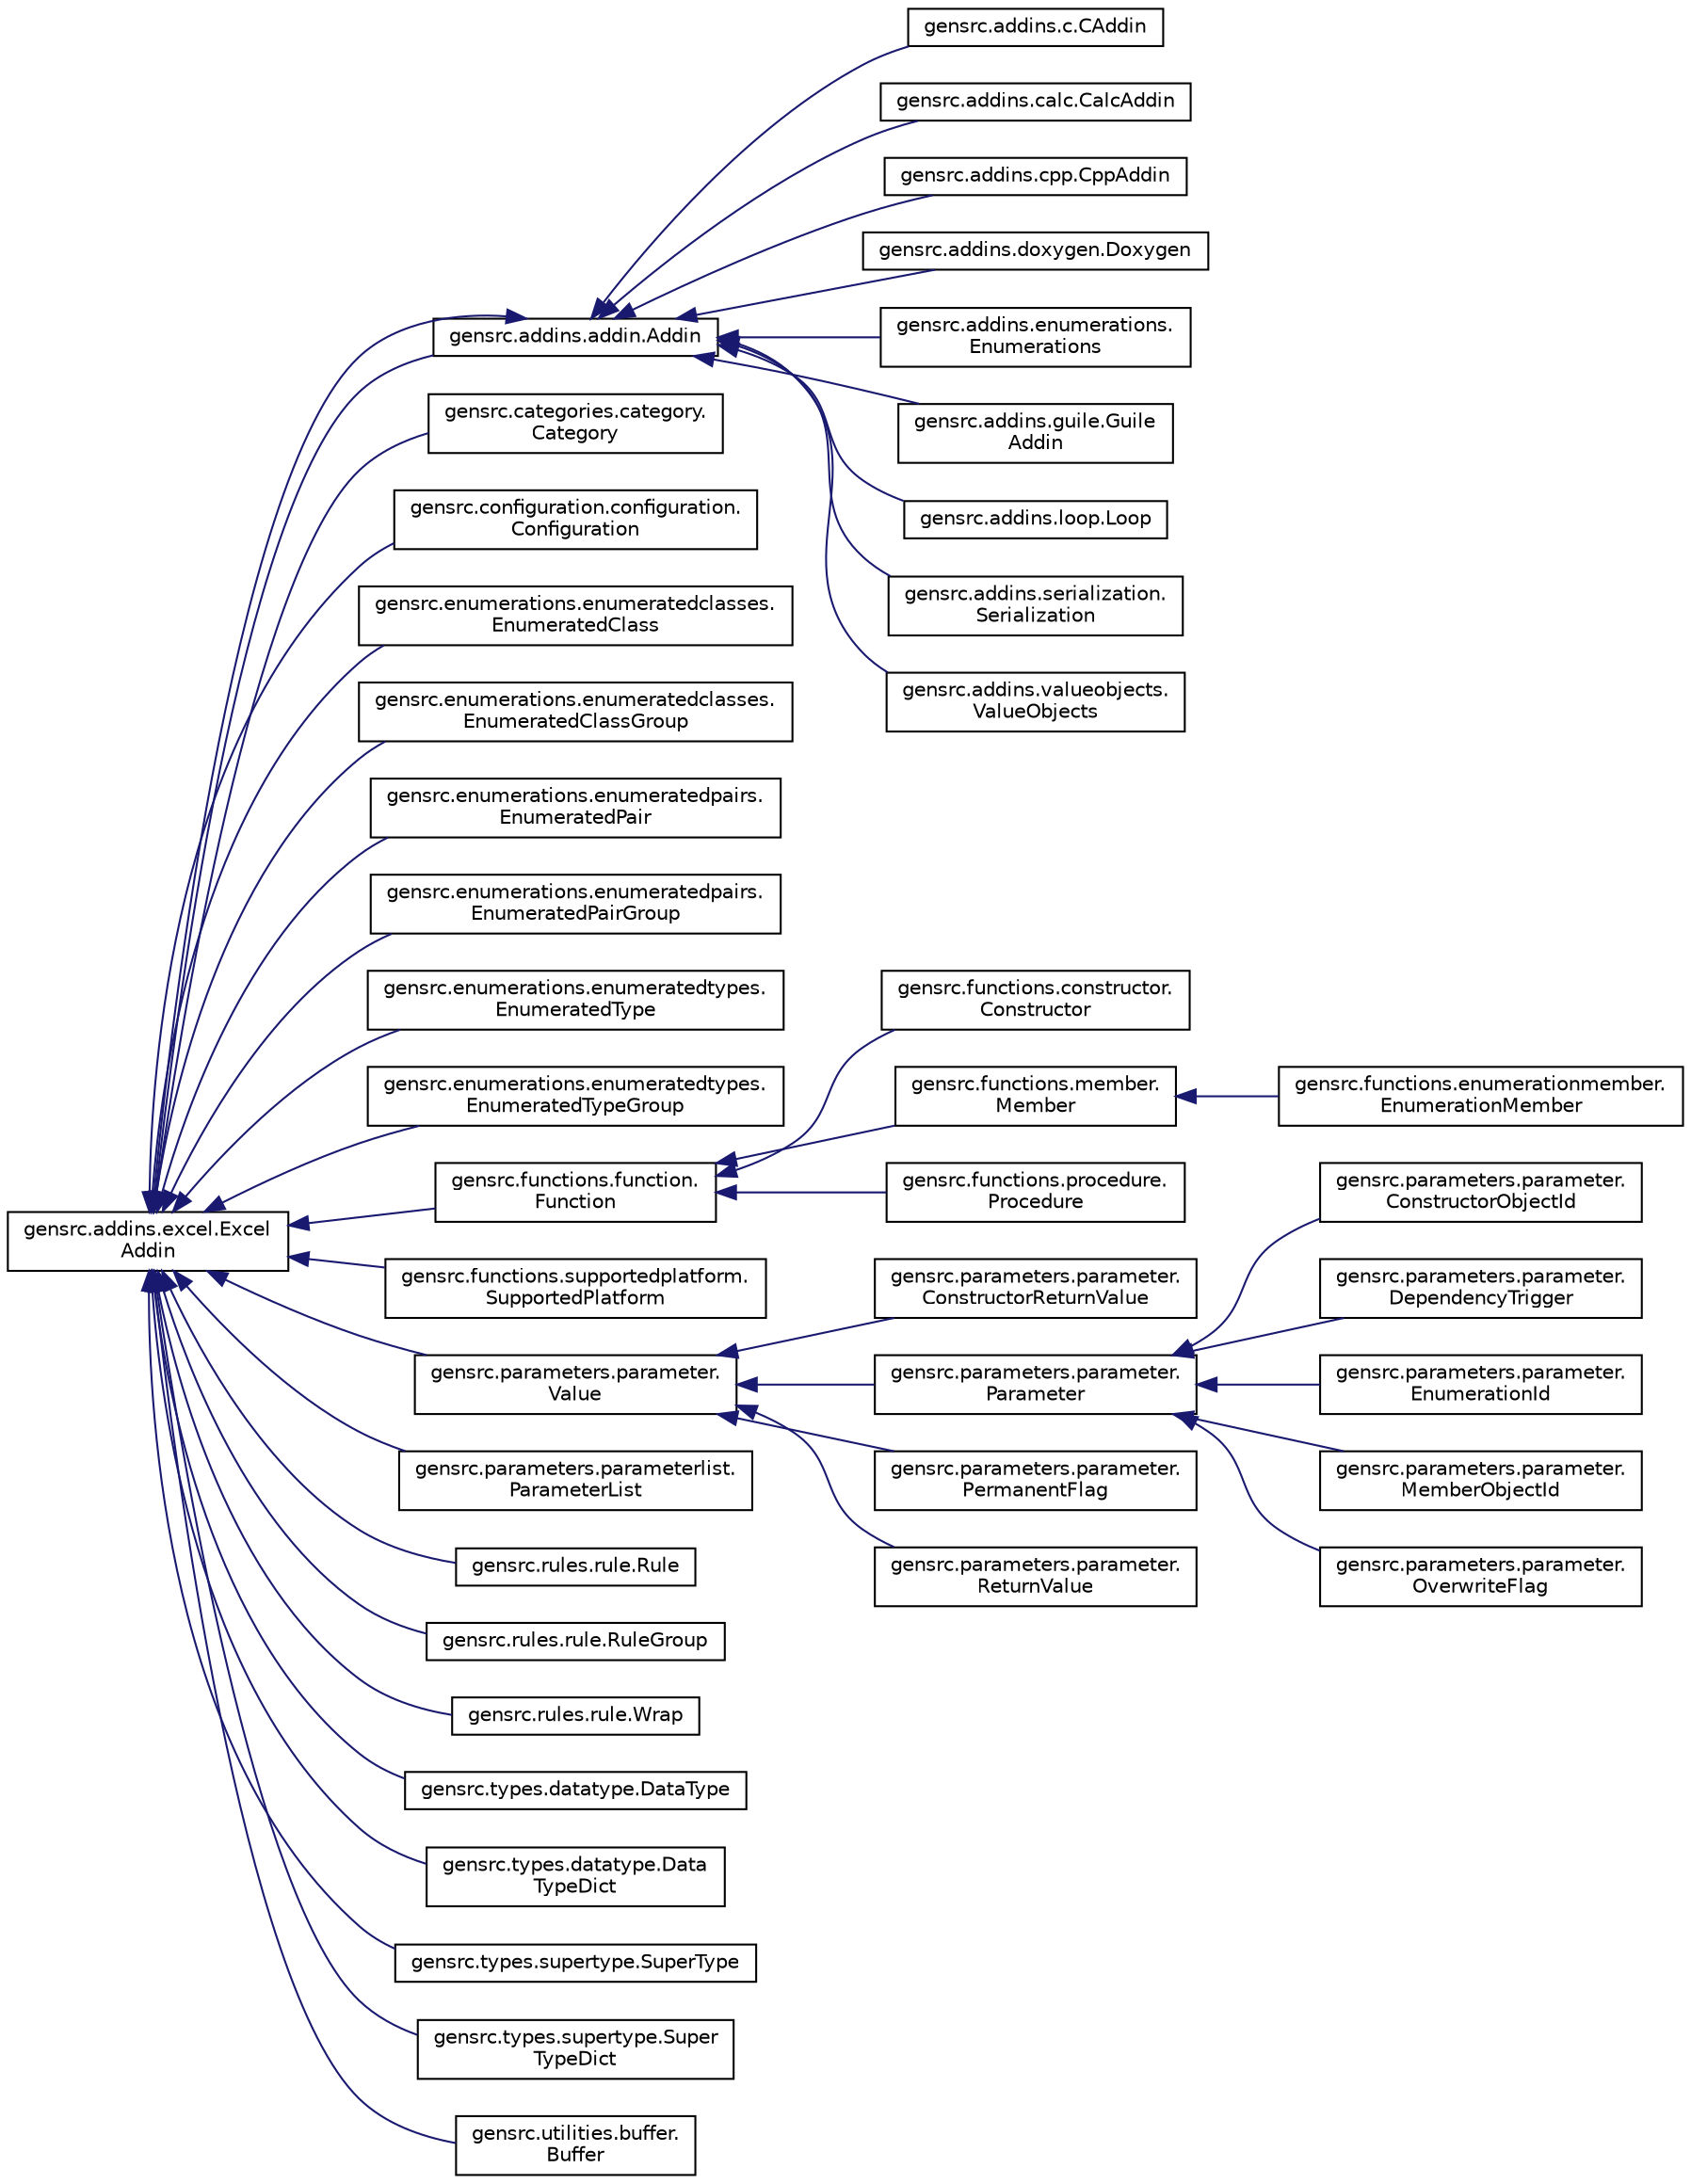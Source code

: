 digraph "Graphical Class Hierarchy"
{
  edge [fontname="Helvetica",fontsize="10",labelfontname="Helvetica",labelfontsize="10"];
  node [fontname="Helvetica",fontsize="10",shape=record];
  rankdir="LR";
  Node6 [label="Serializable",height=0.2,width=0.4,color="grey75", fillcolor="white", style="filled"];
  Node6 -> Node0 [dir="back",color="midnightblue",fontsize="10",style="solid",fontname="Helvetica"];
  Node0 [label="gensrc.addins.addin.Addin",height=0.2,width=0.4,color="black", fillcolor="white", style="filled",URL="$classgensrc_1_1addins_1_1addin_1_1_addin.html"];
  Node0 -> Node1 [dir="back",color="midnightblue",fontsize="10",style="solid",fontname="Helvetica"];
  Node1 [label="gensrc.addins.c.CAddin",height=0.2,width=0.4,color="black", fillcolor="white", style="filled",URL="$classgensrc_1_1addins_1_1c_1_1_c_addin.html"];
  Node0 -> Node2 [dir="back",color="midnightblue",fontsize="10",style="solid",fontname="Helvetica"];
  Node2 [label="gensrc.addins.calc.CalcAddin",height=0.2,width=0.4,color="black", fillcolor="white", style="filled",URL="$classgensrc_1_1addins_1_1calc_1_1_calc_addin.html"];
  Node0 -> Node3 [dir="back",color="midnightblue",fontsize="10",style="solid",fontname="Helvetica"];
  Node3 [label="gensrc.addins.cpp.CppAddin",height=0.2,width=0.4,color="black", fillcolor="white", style="filled",URL="$classgensrc_1_1addins_1_1cpp_1_1_cpp_addin.html"];
  Node0 -> Node4 [dir="back",color="midnightblue",fontsize="10",style="solid",fontname="Helvetica"];
  Node4 [label="gensrc.addins.doxygen.Doxygen",height=0.2,width=0.4,color="black", fillcolor="white", style="filled",URL="$classgensrc_1_1addins_1_1doxygen_1_1_doxygen.html"];
  Node0 -> Node5 [dir="back",color="midnightblue",fontsize="10",style="solid",fontname="Helvetica"];
  Node5 [label="gensrc.addins.enumerations.\lEnumerations",height=0.2,width=0.4,color="black", fillcolor="white", style="filled",URL="$classgensrc_1_1addins_1_1enumerations_1_1_enumerations.html"];
  Node0 -> Node6 [dir="back",color="midnightblue",fontsize="10",style="solid",fontname="Helvetica"];
  Node6 [label="gensrc.addins.excel.Excel\lAddin",height=0.2,width=0.4,color="black", fillcolor="white", style="filled",URL="$classgensrc_1_1addins_1_1excel_1_1_excel_addin.html"];
  Node0 -> Node7 [dir="back",color="midnightblue",fontsize="10",style="solid",fontname="Helvetica"];
  Node7 [label="gensrc.addins.guile.Guile\lAddin",height=0.2,width=0.4,color="black", fillcolor="white", style="filled",URL="$classgensrc_1_1addins_1_1guile_1_1_guile_addin.html"];
  Node0 -> Node8 [dir="back",color="midnightblue",fontsize="10",style="solid",fontname="Helvetica"];
  Node8 [label="gensrc.addins.loop.Loop",height=0.2,width=0.4,color="black", fillcolor="white", style="filled",URL="$classgensrc_1_1addins_1_1loop_1_1_loop.html"];
  Node0 -> Node9 [dir="back",color="midnightblue",fontsize="10",style="solid",fontname="Helvetica"];
  Node9 [label="gensrc.addins.serialization.\lSerialization",height=0.2,width=0.4,color="black", fillcolor="white", style="filled",URL="$classgensrc_1_1addins_1_1serialization_1_1_serialization.html"];
  Node0 -> Node10 [dir="back",color="midnightblue",fontsize="10",style="solid",fontname="Helvetica"];
  Node10 [label="gensrc.addins.valueobjects.\lValueObjects",height=0.2,width=0.4,color="black", fillcolor="white", style="filled",URL="$classgensrc_1_1addins_1_1valueobjects_1_1_value_objects.html"];
  Node6 -> Node18 [dir="back",color="midnightblue",fontsize="10",style="solid",fontname="Helvetica"];
  Node18 [label="gensrc.categories.category.\lCategory",height=0.2,width=0.4,color="black", fillcolor="white", style="filled",URL="$classgensrc_1_1categories_1_1category_1_1_category.html"];
  Node6 -> Node19 [dir="back",color="midnightblue",fontsize="10",style="solid",fontname="Helvetica"];
  Node19 [label="gensrc.configuration.configuration.\lConfiguration",height=0.2,width=0.4,color="black", fillcolor="white", style="filled",URL="$classgensrc_1_1configuration_1_1configuration_1_1_configuration.html"];
  Node6 -> Node20 [dir="back",color="midnightblue",fontsize="10",style="solid",fontname="Helvetica"];
  Node20 [label="gensrc.enumerations.enumeratedclasses.\lEnumeratedClass",height=0.2,width=0.4,color="black", fillcolor="white", style="filled",URL="$classgensrc_1_1enumerations_1_1enumeratedclasses_1_1_enumerated_class.html"];
  Node6 -> Node21 [dir="back",color="midnightblue",fontsize="10",style="solid",fontname="Helvetica"];
  Node21 [label="gensrc.enumerations.enumeratedclasses.\lEnumeratedClassGroup",height=0.2,width=0.4,color="black", fillcolor="white", style="filled",URL="$classgensrc_1_1enumerations_1_1enumeratedclasses_1_1_enumerated_class_group.html"];
  Node6 -> Node22 [dir="back",color="midnightblue",fontsize="10",style="solid",fontname="Helvetica"];
  Node22 [label="gensrc.enumerations.enumeratedpairs.\lEnumeratedPair",height=0.2,width=0.4,color="black", fillcolor="white", style="filled",URL="$classgensrc_1_1enumerations_1_1enumeratedpairs_1_1_enumerated_pair.html"];
  Node6 -> Node23 [dir="back",color="midnightblue",fontsize="10",style="solid",fontname="Helvetica"];
  Node23 [label="gensrc.enumerations.enumeratedpairs.\lEnumeratedPairGroup",height=0.2,width=0.4,color="black", fillcolor="white", style="filled",URL="$classgensrc_1_1enumerations_1_1enumeratedpairs_1_1_enumerated_pair_group.html"];
  Node6 -> Node24 [dir="back",color="midnightblue",fontsize="10",style="solid",fontname="Helvetica"];
  Node24 [label="gensrc.enumerations.enumeratedtypes.\lEnumeratedType",height=0.2,width=0.4,color="black", fillcolor="white", style="filled",URL="$classgensrc_1_1enumerations_1_1enumeratedtypes_1_1_enumerated_type.html"];
  Node6 -> Node25 [dir="back",color="midnightblue",fontsize="10",style="solid",fontname="Helvetica"];
  Node25 [label="gensrc.enumerations.enumeratedtypes.\lEnumeratedTypeGroup",height=0.2,width=0.4,color="black", fillcolor="white", style="filled",URL="$classgensrc_1_1enumerations_1_1enumeratedtypes_1_1_enumerated_type_group.html"];
  Node6 -> Node26 [dir="back",color="midnightblue",fontsize="10",style="solid",fontname="Helvetica"];
  Node26 [label="gensrc.functions.function.\lFunction",height=0.2,width=0.4,color="black", fillcolor="white", style="filled",URL="$classgensrc_1_1functions_1_1function_1_1_function.html"];
  Node26 -> Node27 [dir="back",color="midnightblue",fontsize="10",style="solid",fontname="Helvetica"];
  Node27 [label="gensrc.functions.constructor.\lConstructor",height=0.2,width=0.4,color="black", fillcolor="white", style="filled",URL="$classgensrc_1_1functions_1_1constructor_1_1_constructor.html"];
  Node26 -> Node28 [dir="back",color="midnightblue",fontsize="10",style="solid",fontname="Helvetica"];
  Node28 [label="gensrc.functions.member.\lMember",height=0.2,width=0.4,color="black", fillcolor="white", style="filled",URL="$classgensrc_1_1functions_1_1member_1_1_member.html"];
  Node28 -> Node29 [dir="back",color="midnightblue",fontsize="10",style="solid",fontname="Helvetica"];
  Node29 [label="gensrc.functions.enumerationmember.\lEnumerationMember",height=0.2,width=0.4,color="black", fillcolor="white", style="filled",URL="$classgensrc_1_1functions_1_1enumerationmember_1_1_enumeration_member.html"];
  Node26 -> Node30 [dir="back",color="midnightblue",fontsize="10",style="solid",fontname="Helvetica"];
  Node30 [label="gensrc.functions.procedure.\lProcedure",height=0.2,width=0.4,color="black", fillcolor="white", style="filled",URL="$classgensrc_1_1functions_1_1procedure_1_1_procedure.html"];
  Node6 -> Node31 [dir="back",color="midnightblue",fontsize="10",style="solid",fontname="Helvetica"];
  Node31 [label="gensrc.functions.supportedplatform.\lSupportedPlatform",height=0.2,width=0.4,color="black", fillcolor="white", style="filled",URL="$classgensrc_1_1functions_1_1supportedplatform_1_1_supported_platform.html"];
  Node6 -> Node32 [dir="back",color="midnightblue",fontsize="10",style="solid",fontname="Helvetica"];
  Node32 [label="gensrc.parameters.parameter.\lValue",height=0.2,width=0.4,color="black", fillcolor="white", style="filled",URL="$classgensrc_1_1parameters_1_1parameter_1_1_value.html"];
  Node32 -> Node33 [dir="back",color="midnightblue",fontsize="10",style="solid",fontname="Helvetica"];
  Node33 [label="gensrc.parameters.parameter.\lConstructorReturnValue",height=0.2,width=0.4,color="black", fillcolor="white", style="filled",URL="$classgensrc_1_1parameters_1_1parameter_1_1_constructor_return_value.html"];
  Node32 -> Node34 [dir="back",color="midnightblue",fontsize="10",style="solid",fontname="Helvetica"];
  Node34 [label="gensrc.parameters.parameter.\lParameter",height=0.2,width=0.4,color="black", fillcolor="white", style="filled",URL="$classgensrc_1_1parameters_1_1parameter_1_1_parameter.html"];
  Node34 -> Node35 [dir="back",color="midnightblue",fontsize="10",style="solid",fontname="Helvetica"];
  Node35 [label="gensrc.parameters.parameter.\lConstructorObjectId",height=0.2,width=0.4,color="black", fillcolor="white", style="filled",URL="$classgensrc_1_1parameters_1_1parameter_1_1_constructor_object_id.html"];
  Node34 -> Node36 [dir="back",color="midnightblue",fontsize="10",style="solid",fontname="Helvetica"];
  Node36 [label="gensrc.parameters.parameter.\lDependencyTrigger",height=0.2,width=0.4,color="black", fillcolor="white", style="filled",URL="$classgensrc_1_1parameters_1_1parameter_1_1_dependency_trigger.html"];
  Node34 -> Node37 [dir="back",color="midnightblue",fontsize="10",style="solid",fontname="Helvetica"];
  Node37 [label="gensrc.parameters.parameter.\lEnumerationId",height=0.2,width=0.4,color="black", fillcolor="white", style="filled",URL="$classgensrc_1_1parameters_1_1parameter_1_1_enumeration_id.html"];
  Node34 -> Node38 [dir="back",color="midnightblue",fontsize="10",style="solid",fontname="Helvetica"];
  Node38 [label="gensrc.parameters.parameter.\lMemberObjectId",height=0.2,width=0.4,color="black", fillcolor="white", style="filled",URL="$classgensrc_1_1parameters_1_1parameter_1_1_member_object_id.html"];
  Node34 -> Node39 [dir="back",color="midnightblue",fontsize="10",style="solid",fontname="Helvetica"];
  Node39 [label="gensrc.parameters.parameter.\lOverwriteFlag",height=0.2,width=0.4,color="black", fillcolor="white", style="filled",URL="$classgensrc_1_1parameters_1_1parameter_1_1_overwrite_flag.html"];
  Node32 -> Node40 [dir="back",color="midnightblue",fontsize="10",style="solid",fontname="Helvetica"];
  Node40 [label="gensrc.parameters.parameter.\lPermanentFlag",height=0.2,width=0.4,color="black", fillcolor="white", style="filled",URL="$classgensrc_1_1parameters_1_1parameter_1_1_permanent_flag.html"];
  Node32 -> Node41 [dir="back",color="midnightblue",fontsize="10",style="solid",fontname="Helvetica"];
  Node41 [label="gensrc.parameters.parameter.\lReturnValue",height=0.2,width=0.4,color="black", fillcolor="white", style="filled",URL="$classgensrc_1_1parameters_1_1parameter_1_1_return_value.html"];
  Node6 -> Node42 [dir="back",color="midnightblue",fontsize="10",style="solid",fontname="Helvetica"];
  Node42 [label="gensrc.parameters.parameterlist.\lParameterList",height=0.2,width=0.4,color="black", fillcolor="white", style="filled",URL="$classgensrc_1_1parameters_1_1parameterlist_1_1_parameter_list.html"];
  Node6 -> Node43 [dir="back",color="midnightblue",fontsize="10",style="solid",fontname="Helvetica"];
  Node43 [label="gensrc.rules.rule.Rule",height=0.2,width=0.4,color="black", fillcolor="white", style="filled",URL="$classgensrc_1_1rules_1_1rule_1_1_rule.html"];
  Node6 -> Node44 [dir="back",color="midnightblue",fontsize="10",style="solid",fontname="Helvetica"];
  Node44 [label="gensrc.rules.rule.RuleGroup",height=0.2,width=0.4,color="black", fillcolor="white", style="filled",URL="$classgensrc_1_1rules_1_1rule_1_1_rule_group.html"];
  Node6 -> Node45 [dir="back",color="midnightblue",fontsize="10",style="solid",fontname="Helvetica"];
  Node45 [label="gensrc.rules.rule.Wrap",height=0.2,width=0.4,color="black", fillcolor="white", style="filled",URL="$classgensrc_1_1rules_1_1rule_1_1_wrap.html"];
  Node6 -> Node46 [dir="back",color="midnightblue",fontsize="10",style="solid",fontname="Helvetica"];
  Node46 [label="gensrc.types.datatype.DataType",height=0.2,width=0.4,color="black", fillcolor="white", style="filled",URL="$classgensrc_1_1types_1_1datatype_1_1_data_type.html"];
  Node6 -> Node47 [dir="back",color="midnightblue",fontsize="10",style="solid",fontname="Helvetica"];
  Node47 [label="gensrc.types.datatype.Data\lTypeDict",height=0.2,width=0.4,color="black", fillcolor="white", style="filled",URL="$classgensrc_1_1types_1_1datatype_1_1_data_type_dict.html"];
  Node6 -> Node48 [dir="back",color="midnightblue",fontsize="10",style="solid",fontname="Helvetica"];
  Node48 [label="gensrc.types.supertype.SuperType",height=0.2,width=0.4,color="black", fillcolor="white", style="filled",URL="$classgensrc_1_1types_1_1supertype_1_1_super_type.html"];
  Node6 -> Node49 [dir="back",color="midnightblue",fontsize="10",style="solid",fontname="Helvetica"];
  Node49 [label="gensrc.types.supertype.Super\lTypeDict",height=0.2,width=0.4,color="black", fillcolor="white", style="filled",URL="$classgensrc_1_1types_1_1supertype_1_1_super_type_dict.html"];
  Node6 -> Node50 [dir="back",color="midnightblue",fontsize="10",style="solid",fontname="Helvetica"];
  Node50 [label="gensrc.utilities.buffer.\lBuffer",height=0.2,width=0.4,color="black", fillcolor="white", style="filled",URL="$classgensrc_1_1utilities_1_1buffer_1_1_buffer.html"];
}
